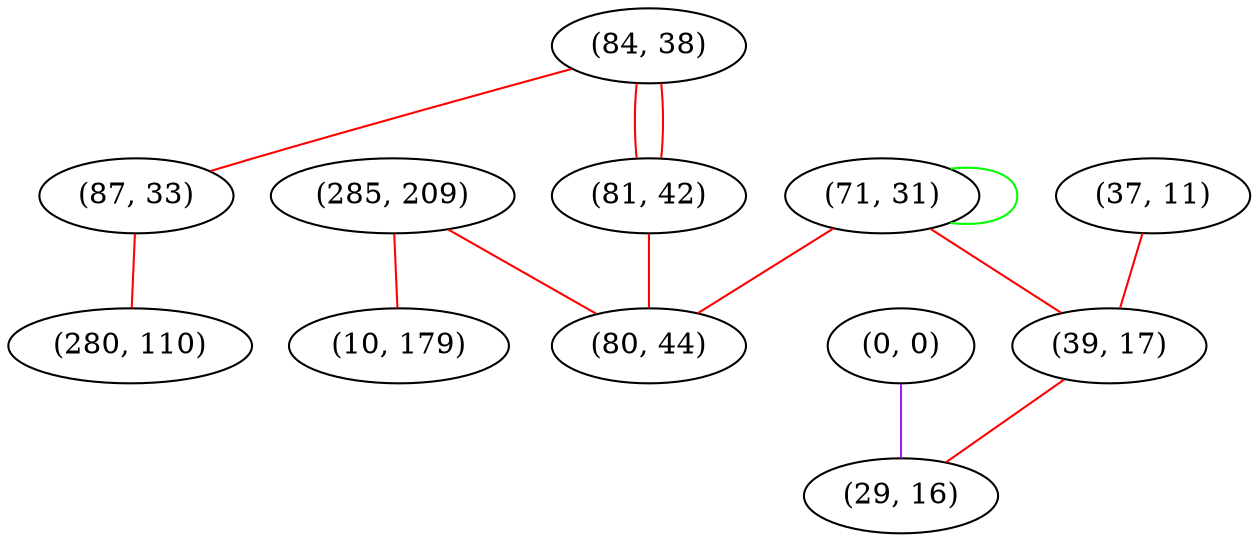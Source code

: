 graph "" {
"(285, 209)";
"(0, 0)";
"(84, 38)";
"(37, 11)";
"(81, 42)";
"(87, 33)";
"(10, 179)";
"(280, 110)";
"(71, 31)";
"(39, 17)";
"(29, 16)";
"(80, 44)";
"(285, 209)" -- "(10, 179)"  [color=red, key=0, weight=1];
"(285, 209)" -- "(80, 44)"  [color=red, key=0, weight=1];
"(0, 0)" -- "(29, 16)"  [color=purple, key=0, weight=4];
"(84, 38)" -- "(81, 42)"  [color=red, key=0, weight=1];
"(84, 38)" -- "(81, 42)"  [color=red, key=1, weight=1];
"(84, 38)" -- "(87, 33)"  [color=red, key=0, weight=1];
"(37, 11)" -- "(39, 17)"  [color=red, key=0, weight=1];
"(81, 42)" -- "(80, 44)"  [color=red, key=0, weight=1];
"(87, 33)" -- "(280, 110)"  [color=red, key=0, weight=1];
"(71, 31)" -- "(39, 17)"  [color=red, key=0, weight=1];
"(71, 31)" -- "(71, 31)"  [color=green, key=0, weight=2];
"(71, 31)" -- "(80, 44)"  [color=red, key=0, weight=1];
"(39, 17)" -- "(29, 16)"  [color=red, key=0, weight=1];
}
